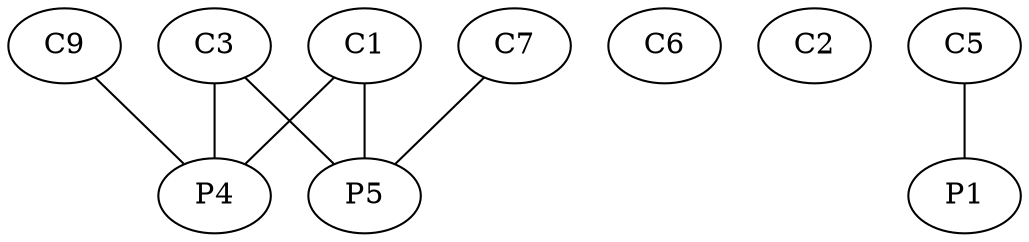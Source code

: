 graph "Grafo recomendacoes" {
	C3 -- P4;
	C3 -- P5;
	C7 -- P5;
	C9 -- P4;
	C6;
	C1 -- P4;
	C1 -- P5;
	C2;
	C5 -- P1;
}
